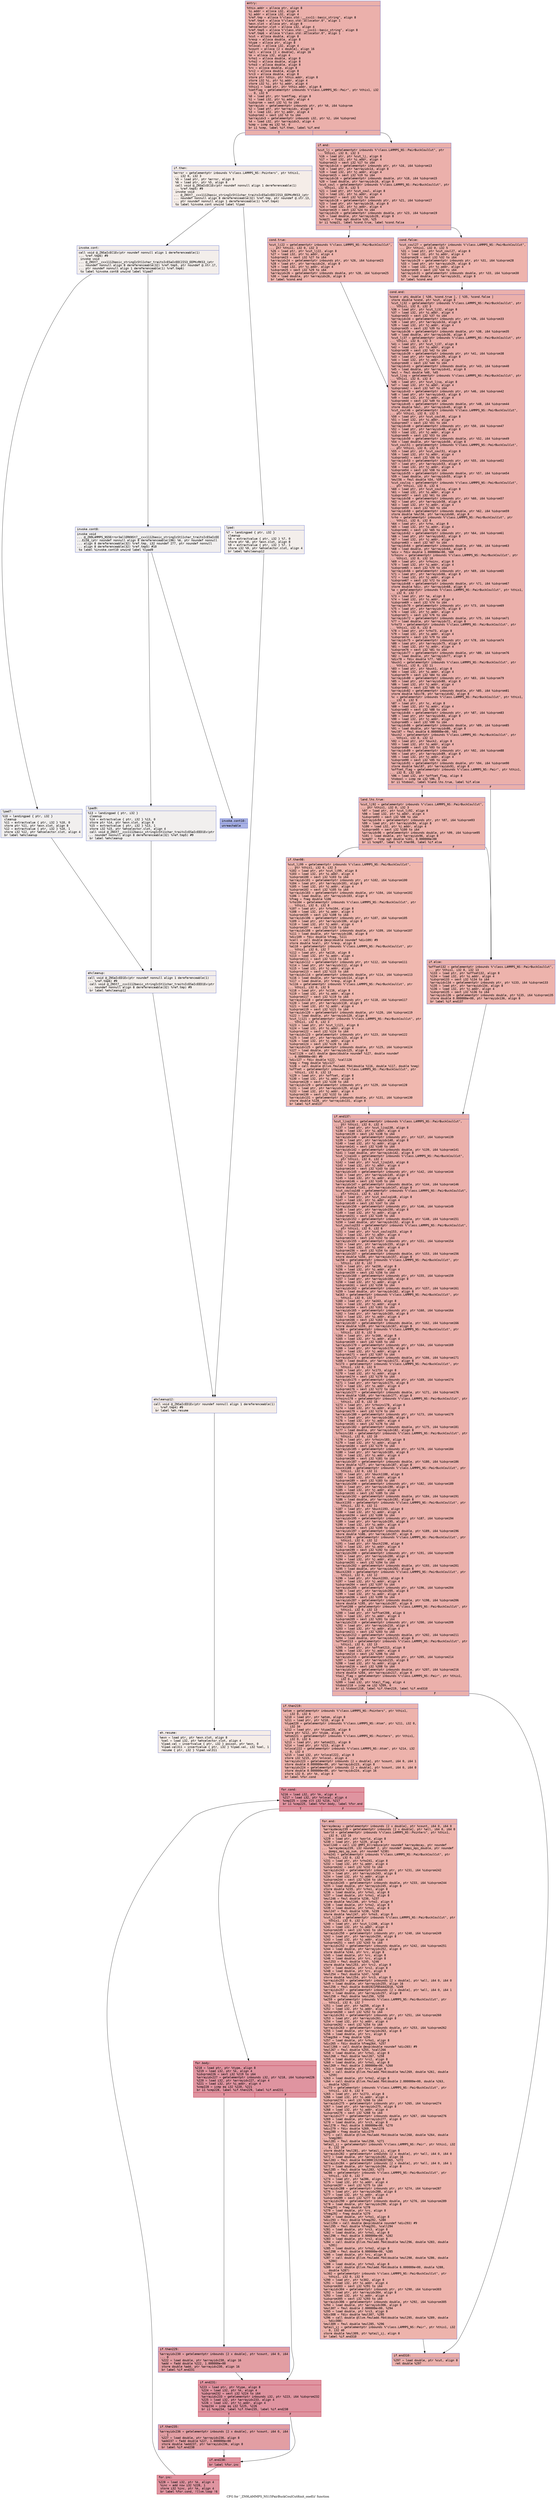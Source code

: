 digraph "CFG for '_ZN9LAMMPS_NS15PairBuckCoulCut8init_oneEii' function" {
	label="CFG for '_ZN9LAMMPS_NS15PairBuckCoulCut8init_oneEii' function";

	Node0x5558aab6a9c0 [shape=record,color="#3d50c3ff", style=filled, fillcolor="#d24b4070" fontname="Courier",label="{entry:\l|  %this.addr = alloca ptr, align 8\l  %i.addr = alloca i32, align 4\l  %j.addr = alloca i32, align 4\l  %ref.tmp = alloca %\"class.std::__cxx11::basic_string\", align 8\l  %ref.tmp4 = alloca %\"class.std::allocator.0\", align 1\l  %exn.slot = alloca ptr, align 8\l  %ehselector.slot = alloca i32, align 4\l  %ref.tmp5 = alloca %\"class.std::__cxx11::basic_string\", align 8\l  %ref.tmp6 = alloca %\"class.std::allocator.0\", align 1\l  %cut = alloca double, align 8\l  %rexp = alloca double, align 8\l  %type = alloca ptr, align 8\l  %nlocal = alloca i32, align 4\l  %count = alloca [2 x double], align 16\l  %all = alloca [2 x double], align 16\l  %k = alloca i32, align 4\l  %rho1 = alloca double, align 8\l  %rho2 = alloca double, align 8\l  %rho3 = alloca double, align 8\l  %rc = alloca double, align 8\l  %rc2 = alloca double, align 8\l  %rc3 = alloca double, align 8\l  store ptr %this, ptr %this.addr, align 8\l  store i32 %i, ptr %i.addr, align 4\l  store i32 %j, ptr %j.addr, align 4\l  %this1 = load ptr, ptr %this.addr, align 8\l  %setflag = getelementptr inbounds %\"class.LAMMPS_NS::Pair\", ptr %this1, i32\l... 0, i32 9\l  %0 = load ptr, ptr %setflag, align 8\l  %1 = load i32, ptr %i.addr, align 4\l  %idxprom = sext i32 %1 to i64\l  %arrayidx = getelementptr inbounds ptr, ptr %0, i64 %idxprom\l  %2 = load ptr, ptr %arrayidx, align 8\l  %3 = load i32, ptr %j.addr, align 4\l  %idxprom2 = sext i32 %3 to i64\l  %arrayidx3 = getelementptr inbounds i32, ptr %2, i64 %idxprom2\l  %4 = load i32, ptr %arrayidx3, align 4\l  %cmp = icmp eq i32 %4, 0\l  br i1 %cmp, label %if.then, label %if.end\l|{<s0>T|<s1>F}}"];
	Node0x5558aab6a9c0:s0 -> Node0x5558aab6c400[tooltip="entry -> if.then\nProbability 0.00%" ];
	Node0x5558aab6a9c0:s1 -> Node0x5558aab6c470[tooltip="entry -> if.end\nProbability 100.00%" ];
	Node0x5558aab6c400 [shape=record,color="#3d50c3ff", style=filled, fillcolor="#e8d6cc70" fontname="Courier",label="{if.then:\l|  %error = getelementptr inbounds %\"class.LAMMPS_NS::Pointers\", ptr %this1,\l... i32 0, i32 3\l  %5 = load ptr, ptr %error, align 8\l  %6 = load ptr, ptr %5, align 8\l  call void @_ZNSaIcEC1Ev(ptr noundef nonnull align 1 dereferenceable(1)\l... %ref.tmp4) #9\l  invoke void\l... @_ZNSt7__cxx1112basic_stringIcSt11char_traitsIcESaIcEEC2IS3_EEPKcRKS3_(ptr\l... noundef nonnull align 8 dereferenceable(32) %ref.tmp, ptr noundef @.str.13,\l... ptr noundef nonnull align 1 dereferenceable(1) %ref.tmp4)\l          to label %invoke.cont unwind label %lpad\l}"];
	Node0x5558aab6c400 -> Node0x5558aab6c8f0[tooltip="if.then -> invoke.cont\nProbability 50.00%" ];
	Node0x5558aab6c400 -> Node0x5558aab6c970[tooltip="if.then -> lpad\nProbability 50.00%" ];
	Node0x5558aab6c8f0 [shape=record,color="#3d50c3ff", style=filled, fillcolor="#e5d8d170" fontname="Courier",label="{invoke.cont:\l|  call void @_ZNSaIcEC1Ev(ptr noundef nonnull align 1 dereferenceable(1)\l... %ref.tmp6) #9\l  invoke void\l... @_ZNSt7__cxx1112basic_stringIcSt11char_traitsIcESaIcEEC2IS3_EEPKcRKS3_(ptr\l... noundef nonnull align 8 dereferenceable(32) %ref.tmp5, ptr noundef @.str.17,\l... ptr noundef nonnull align 1 dereferenceable(1) %ref.tmp6)\l          to label %invoke.cont8 unwind label %lpad7\l}"];
	Node0x5558aab6c8f0 -> Node0x5558aab6cc90[tooltip="invoke.cont -> invoke.cont8\nProbability 50.00%" ];
	Node0x5558aab6c8f0 -> Node0x5558aab6cce0[tooltip="invoke.cont -> lpad7\nProbability 50.00%" ];
	Node0x5558aab6cc90 [shape=record,color="#3d50c3ff", style=filled, fillcolor="#e0dbd870" fontname="Courier",label="{invoke.cont8:\l|  invoke void\l... @_ZN9LAMMPS_NS5Error3allERKNSt7__cxx1112basic_stringIcSt11char_traitsIcESaIcEE\l...EiS8_(ptr noundef nonnull align 8 dereferenceable(196) %6, ptr noundef nonnull\l... align 8 dereferenceable(32) %ref.tmp, i32 noundef 277, ptr noundef nonnull\l... align 8 dereferenceable(32) %ref.tmp5) #10\l          to label %invoke.cont10 unwind label %lpad9\l}"];
	Node0x5558aab6cc90 -> Node0x5558aab6cc40[tooltip="invoke.cont8 -> invoke.cont10\nProbability 0.00%" ];
	Node0x5558aab6cc90 -> Node0x5558aab6cfa0[tooltip="invoke.cont8 -> lpad9\nProbability 100.00%" ];
	Node0x5558aab6cc40 [shape=record,color="#3d50c3ff", style=filled, fillcolor="#3d50c370" fontname="Courier",label="{invoke.cont10:\l|  unreachable\l}"];
	Node0x5558aab6c970 [shape=record,color="#3d50c3ff", style=filled, fillcolor="#e5d8d170" fontname="Courier",label="{lpad:\l|  %7 = landingpad \{ ptr, i32 \}\l          cleanup\l  %8 = extractvalue \{ ptr, i32 \} %7, 0\l  store ptr %8, ptr %exn.slot, align 8\l  %9 = extractvalue \{ ptr, i32 \} %7, 1\l  store i32 %9, ptr %ehselector.slot, align 4\l  br label %ehcleanup12\l}"];
	Node0x5558aab6c970 -> Node0x5558aab6d560[tooltip="lpad -> ehcleanup12\nProbability 100.00%" ];
	Node0x5558aab6cce0 [shape=record,color="#3d50c3ff", style=filled, fillcolor="#e0dbd870" fontname="Courier",label="{lpad7:\l|  %10 = landingpad \{ ptr, i32 \}\l          cleanup\l  %11 = extractvalue \{ ptr, i32 \} %10, 0\l  store ptr %11, ptr %exn.slot, align 8\l  %12 = extractvalue \{ ptr, i32 \} %10, 1\l  store i32 %12, ptr %ehselector.slot, align 4\l  br label %ehcleanup\l}"];
	Node0x5558aab6cce0 -> Node0x5558aab6d8b0[tooltip="lpad7 -> ehcleanup\nProbability 100.00%" ];
	Node0x5558aab6cfa0 [shape=record,color="#3d50c3ff", style=filled, fillcolor="#e0dbd870" fontname="Courier",label="{lpad9:\l|  %13 = landingpad \{ ptr, i32 \}\l          cleanup\l  %14 = extractvalue \{ ptr, i32 \} %13, 0\l  store ptr %14, ptr %exn.slot, align 8\l  %15 = extractvalue \{ ptr, i32 \} %13, 1\l  store i32 %15, ptr %ehselector.slot, align 4\l  call void @_ZNSt7__cxx1112basic_stringIcSt11char_traitsIcESaIcEED1Ev(ptr\l... noundef nonnull align 8 dereferenceable(32) %ref.tmp5) #9\l  br label %ehcleanup\l}"];
	Node0x5558aab6cfa0 -> Node0x5558aab6d8b0[tooltip="lpad9 -> ehcleanup\nProbability 100.00%" ];
	Node0x5558aab6d8b0 [shape=record,color="#3d50c3ff", style=filled, fillcolor="#e5d8d170" fontname="Courier",label="{ehcleanup:\l|  call void @_ZNSaIcED1Ev(ptr noundef nonnull align 1 dereferenceable(1)\l... %ref.tmp6) #9\l  call void @_ZNSt7__cxx1112basic_stringIcSt11char_traitsIcESaIcEED1Ev(ptr\l... noundef nonnull align 8 dereferenceable(32) %ref.tmp) #9\l  br label %ehcleanup12\l}"];
	Node0x5558aab6d8b0 -> Node0x5558aab6d560[tooltip="ehcleanup -> ehcleanup12\nProbability 100.00%" ];
	Node0x5558aab6d560 [shape=record,color="#3d50c3ff", style=filled, fillcolor="#e8d6cc70" fontname="Courier",label="{ehcleanup12:\l|  call void @_ZNSaIcED1Ev(ptr noundef nonnull align 1 dereferenceable(1)\l... %ref.tmp4) #9\l  br label %eh.resume\l}"];
	Node0x5558aab6d560 -> Node0x5558aab6e160[tooltip="ehcleanup12 -> eh.resume\nProbability 100.00%" ];
	Node0x5558aab6c470 [shape=record,color="#3d50c3ff", style=filled, fillcolor="#d24b4070" fontname="Courier",label="{if.end:\l|  %cut_lj = getelementptr inbounds %\"class.LAMMPS_NS::PairBuckCoulCut\", ptr\l... %this1, i32 0, i32 3\l  %16 = load ptr, ptr %cut_lj, align 8\l  %17 = load i32, ptr %i.addr, align 4\l  %idxprom13 = sext i32 %17 to i64\l  %arrayidx14 = getelementptr inbounds ptr, ptr %16, i64 %idxprom13\l  %18 = load ptr, ptr %arrayidx14, align 8\l  %19 = load i32, ptr %j.addr, align 4\l  %idxprom15 = sext i32 %19 to i64\l  %arrayidx16 = getelementptr inbounds double, ptr %18, i64 %idxprom15\l  %20 = load double, ptr %arrayidx16, align 8\l  %cut_coul = getelementptr inbounds %\"class.LAMMPS_NS::PairBuckCoulCut\", ptr\l... %this1, i32 0, i32 5\l  %21 = load ptr, ptr %cut_coul, align 8\l  %22 = load i32, ptr %i.addr, align 4\l  %idxprom17 = sext i32 %22 to i64\l  %arrayidx18 = getelementptr inbounds ptr, ptr %21, i64 %idxprom17\l  %23 = load ptr, ptr %arrayidx18, align 8\l  %24 = load i32, ptr %j.addr, align 4\l  %idxprom19 = sext i32 %24 to i64\l  %arrayidx20 = getelementptr inbounds double, ptr %23, i64 %idxprom19\l  %25 = load double, ptr %arrayidx20, align 8\l  %cmp21 = fcmp ogt double %20, %25\l  br i1 %cmp21, label %cond.true, label %cond.false\l|{<s0>T|<s1>F}}"];
	Node0x5558aab6c470:s0 -> Node0x5558aab6f240[tooltip="if.end -> cond.true\nProbability 50.00%" ];
	Node0x5558aab6c470:s1 -> Node0x5558aab6f2c0[tooltip="if.end -> cond.false\nProbability 50.00%" ];
	Node0x5558aab6f240 [shape=record,color="#3d50c3ff", style=filled, fillcolor="#d8564670" fontname="Courier",label="{cond.true:\l|  %cut_lj22 = getelementptr inbounds %\"class.LAMMPS_NS::PairBuckCoulCut\",\l... ptr %this1, i32 0, i32 3\l  %26 = load ptr, ptr %cut_lj22, align 8\l  %27 = load i32, ptr %i.addr, align 4\l  %idxprom23 = sext i32 %27 to i64\l  %arrayidx24 = getelementptr inbounds ptr, ptr %26, i64 %idxprom23\l  %28 = load ptr, ptr %arrayidx24, align 8\l  %29 = load i32, ptr %j.addr, align 4\l  %idxprom25 = sext i32 %29 to i64\l  %arrayidx26 = getelementptr inbounds double, ptr %28, i64 %idxprom25\l  %30 = load double, ptr %arrayidx26, align 8\l  br label %cond.end\l}"];
	Node0x5558aab6f240 -> Node0x5558aab6fa40[tooltip="cond.true -> cond.end\nProbability 100.00%" ];
	Node0x5558aab6f2c0 [shape=record,color="#3d50c3ff", style=filled, fillcolor="#d8564670" fontname="Courier",label="{cond.false:\l|  %cut_coul27 = getelementptr inbounds %\"class.LAMMPS_NS::PairBuckCoulCut\",\l... ptr %this1, i32 0, i32 5\l  %31 = load ptr, ptr %cut_coul27, align 8\l  %32 = load i32, ptr %i.addr, align 4\l  %idxprom28 = sext i32 %32 to i64\l  %arrayidx29 = getelementptr inbounds ptr, ptr %31, i64 %idxprom28\l  %33 = load ptr, ptr %arrayidx29, align 8\l  %34 = load i32, ptr %j.addr, align 4\l  %idxprom30 = sext i32 %34 to i64\l  %arrayidx31 = getelementptr inbounds double, ptr %33, i64 %idxprom30\l  %35 = load double, ptr %arrayidx31, align 8\l  br label %cond.end\l}"];
	Node0x5558aab6f2c0 -> Node0x5558aab6fa40[tooltip="cond.false -> cond.end\nProbability 100.00%" ];
	Node0x5558aab6fa40 [shape=record,color="#3d50c3ff", style=filled, fillcolor="#d24b4070" fontname="Courier",label="{cond.end:\l|  %cond = phi double [ %30, %cond.true ], [ %35, %cond.false ]\l  store double %cond, ptr %cut, align 8\l  %cut_lj32 = getelementptr inbounds %\"class.LAMMPS_NS::PairBuckCoulCut\", ptr\l... %this1, i32 0, i32 3\l  %36 = load ptr, ptr %cut_lj32, align 8\l  %37 = load i32, ptr %i.addr, align 4\l  %idxprom33 = sext i32 %37 to i64\l  %arrayidx34 = getelementptr inbounds ptr, ptr %36, i64 %idxprom33\l  %38 = load ptr, ptr %arrayidx34, align 8\l  %39 = load i32, ptr %j.addr, align 4\l  %idxprom35 = sext i32 %39 to i64\l  %arrayidx36 = getelementptr inbounds double, ptr %38, i64 %idxprom35\l  %40 = load double, ptr %arrayidx36, align 8\l  %cut_lj37 = getelementptr inbounds %\"class.LAMMPS_NS::PairBuckCoulCut\", ptr\l... %this1, i32 0, i32 3\l  %41 = load ptr, ptr %cut_lj37, align 8\l  %42 = load i32, ptr %i.addr, align 4\l  %idxprom38 = sext i32 %42 to i64\l  %arrayidx39 = getelementptr inbounds ptr, ptr %41, i64 %idxprom38\l  %43 = load ptr, ptr %arrayidx39, align 8\l  %44 = load i32, ptr %j.addr, align 4\l  %idxprom40 = sext i32 %44 to i64\l  %arrayidx41 = getelementptr inbounds double, ptr %43, i64 %idxprom40\l  %45 = load double, ptr %arrayidx41, align 8\l  %mul = fmul double %40, %45\l  %cut_ljsq = getelementptr inbounds %\"class.LAMMPS_NS::PairBuckCoulCut\", ptr\l... %this1, i32 0, i32 4\l  %46 = load ptr, ptr %cut_ljsq, align 8\l  %47 = load i32, ptr %i.addr, align 4\l  %idxprom42 = sext i32 %47 to i64\l  %arrayidx43 = getelementptr inbounds ptr, ptr %46, i64 %idxprom42\l  %48 = load ptr, ptr %arrayidx43, align 8\l  %49 = load i32, ptr %j.addr, align 4\l  %idxprom44 = sext i32 %49 to i64\l  %arrayidx45 = getelementptr inbounds double, ptr %48, i64 %idxprom44\l  store double %mul, ptr %arrayidx45, align 8\l  %cut_coul46 = getelementptr inbounds %\"class.LAMMPS_NS::PairBuckCoulCut\",\l... ptr %this1, i32 0, i32 5\l  %50 = load ptr, ptr %cut_coul46, align 8\l  %51 = load i32, ptr %i.addr, align 4\l  %idxprom47 = sext i32 %51 to i64\l  %arrayidx48 = getelementptr inbounds ptr, ptr %50, i64 %idxprom47\l  %52 = load ptr, ptr %arrayidx48, align 8\l  %53 = load i32, ptr %j.addr, align 4\l  %idxprom49 = sext i32 %53 to i64\l  %arrayidx50 = getelementptr inbounds double, ptr %52, i64 %idxprom49\l  %54 = load double, ptr %arrayidx50, align 8\l  %cut_coul51 = getelementptr inbounds %\"class.LAMMPS_NS::PairBuckCoulCut\",\l... ptr %this1, i32 0, i32 5\l  %55 = load ptr, ptr %cut_coul51, align 8\l  %56 = load i32, ptr %i.addr, align 4\l  %idxprom52 = sext i32 %56 to i64\l  %arrayidx53 = getelementptr inbounds ptr, ptr %55, i64 %idxprom52\l  %57 = load ptr, ptr %arrayidx53, align 8\l  %58 = load i32, ptr %j.addr, align 4\l  %idxprom54 = sext i32 %58 to i64\l  %arrayidx55 = getelementptr inbounds double, ptr %57, i64 %idxprom54\l  %59 = load double, ptr %arrayidx55, align 8\l  %mul56 = fmul double %54, %59\l  %cut_coulsq = getelementptr inbounds %\"class.LAMMPS_NS::PairBuckCoulCut\",\l... ptr %this1, i32 0, i32 6\l  %60 = load ptr, ptr %cut_coulsq, align 8\l  %61 = load i32, ptr %i.addr, align 4\l  %idxprom57 = sext i32 %61 to i64\l  %arrayidx58 = getelementptr inbounds ptr, ptr %60, i64 %idxprom57\l  %62 = load ptr, ptr %arrayidx58, align 8\l  %63 = load i32, ptr %j.addr, align 4\l  %idxprom59 = sext i32 %63 to i64\l  %arrayidx60 = getelementptr inbounds double, ptr %62, i64 %idxprom59\l  store double %mul56, ptr %arrayidx60, align 8\l  %rho = getelementptr inbounds %\"class.LAMMPS_NS::PairBuckCoulCut\", ptr\l... %this1, i32 0, i32 8\l  %64 = load ptr, ptr %rho, align 8\l  %65 = load i32, ptr %i.addr, align 4\l  %idxprom61 = sext i32 %65 to i64\l  %arrayidx62 = getelementptr inbounds ptr, ptr %64, i64 %idxprom61\l  %66 = load ptr, ptr %arrayidx62, align 8\l  %67 = load i32, ptr %j.addr, align 4\l  %idxprom63 = sext i32 %67 to i64\l  %arrayidx64 = getelementptr inbounds double, ptr %66, i64 %idxprom63\l  %68 = load double, ptr %arrayidx64, align 8\l  %div = fdiv double 1.000000e+00, %68\l  %rhoinv = getelementptr inbounds %\"class.LAMMPS_NS::PairBuckCoulCut\", ptr\l... %this1, i32 0, i32 10\l  %69 = load ptr, ptr %rhoinv, align 8\l  %70 = load i32, ptr %i.addr, align 4\l  %idxprom65 = sext i32 %70 to i64\l  %arrayidx66 = getelementptr inbounds ptr, ptr %69, i64 %idxprom65\l  %71 = load ptr, ptr %arrayidx66, align 8\l  %72 = load i32, ptr %j.addr, align 4\l  %idxprom67 = sext i32 %72 to i64\l  %arrayidx68 = getelementptr inbounds double, ptr %71, i64 %idxprom67\l  store double %div, ptr %arrayidx68, align 8\l  %a = getelementptr inbounds %\"class.LAMMPS_NS::PairBuckCoulCut\", ptr %this1,\l... i32 0, i32 7\l  %73 = load ptr, ptr %a, align 8\l  %74 = load i32, ptr %i.addr, align 4\l  %idxprom69 = sext i32 %74 to i64\l  %arrayidx70 = getelementptr inbounds ptr, ptr %73, i64 %idxprom69\l  %75 = load ptr, ptr %arrayidx70, align 8\l  %76 = load i32, ptr %j.addr, align 4\l  %idxprom71 = sext i32 %76 to i64\l  %arrayidx72 = getelementptr inbounds double, ptr %75, i64 %idxprom71\l  %77 = load double, ptr %arrayidx72, align 8\l  %rho73 = getelementptr inbounds %\"class.LAMMPS_NS::PairBuckCoulCut\", ptr\l... %this1, i32 0, i32 8\l  %78 = load ptr, ptr %rho73, align 8\l  %79 = load i32, ptr %i.addr, align 4\l  %idxprom74 = sext i32 %79 to i64\l  %arrayidx75 = getelementptr inbounds ptr, ptr %78, i64 %idxprom74\l  %80 = load ptr, ptr %arrayidx75, align 8\l  %81 = load i32, ptr %j.addr, align 4\l  %idxprom76 = sext i32 %81 to i64\l  %arrayidx77 = getelementptr inbounds double, ptr %80, i64 %idxprom76\l  %82 = load double, ptr %arrayidx77, align 8\l  %div78 = fdiv double %77, %82\l  %buck1 = getelementptr inbounds %\"class.LAMMPS_NS::PairBuckCoulCut\", ptr\l... %this1, i32 0, i32 11\l  %83 = load ptr, ptr %buck1, align 8\l  %84 = load i32, ptr %i.addr, align 4\l  %idxprom79 = sext i32 %84 to i64\l  %arrayidx80 = getelementptr inbounds ptr, ptr %83, i64 %idxprom79\l  %85 = load ptr, ptr %arrayidx80, align 8\l  %86 = load i32, ptr %j.addr, align 4\l  %idxprom81 = sext i32 %86 to i64\l  %arrayidx82 = getelementptr inbounds double, ptr %85, i64 %idxprom81\l  store double %div78, ptr %arrayidx82, align 8\l  %c = getelementptr inbounds %\"class.LAMMPS_NS::PairBuckCoulCut\", ptr %this1,\l... i32 0, i32 9\l  %87 = load ptr, ptr %c, align 8\l  %88 = load i32, ptr %i.addr, align 4\l  %idxprom83 = sext i32 %88 to i64\l  %arrayidx84 = getelementptr inbounds ptr, ptr %87, i64 %idxprom83\l  %89 = load ptr, ptr %arrayidx84, align 8\l  %90 = load i32, ptr %j.addr, align 4\l  %idxprom85 = sext i32 %90 to i64\l  %arrayidx86 = getelementptr inbounds double, ptr %89, i64 %idxprom85\l  %91 = load double, ptr %arrayidx86, align 8\l  %mul87 = fmul double 6.000000e+00, %91\l  %buck2 = getelementptr inbounds %\"class.LAMMPS_NS::PairBuckCoulCut\", ptr\l... %this1, i32 0, i32 12\l  %92 = load ptr, ptr %buck2, align 8\l  %93 = load i32, ptr %i.addr, align 4\l  %idxprom88 = sext i32 %93 to i64\l  %arrayidx89 = getelementptr inbounds ptr, ptr %92, i64 %idxprom88\l  %94 = load ptr, ptr %arrayidx89, align 8\l  %95 = load i32, ptr %j.addr, align 4\l  %idxprom90 = sext i32 %95 to i64\l  %arrayidx91 = getelementptr inbounds double, ptr %94, i64 %idxprom90\l  store double %mul87, ptr %arrayidx91, align 8\l  %offset_flag = getelementptr inbounds %\"class.LAMMPS_NS::Pair\", ptr %this1,\l... i32 0, i32 105\l  %96 = load i32, ptr %offset_flag, align 8\l  %tobool = icmp ne i32 %96, 0\l  br i1 %tobool, label %land.lhs.true, label %if.else\l|{<s0>T|<s1>F}}"];
	Node0x5558aab6fa40:s0 -> Node0x5558aab71650[tooltip="cond.end -> land.lhs.true\nProbability 62.50%" ];
	Node0x5558aab6fa40:s1 -> Node0x5558aab716d0[tooltip="cond.end -> if.else\nProbability 37.50%" ];
	Node0x5558aab71650 [shape=record,color="#3d50c3ff", style=filled, fillcolor="#d6524470" fontname="Courier",label="{land.lhs.true:\l|  %cut_lj92 = getelementptr inbounds %\"class.LAMMPS_NS::PairBuckCoulCut\",\l... ptr %this1, i32 0, i32 3\l  %97 = load ptr, ptr %cut_lj92, align 8\l  %98 = load i32, ptr %i.addr, align 4\l  %idxprom93 = sext i32 %98 to i64\l  %arrayidx94 = getelementptr inbounds ptr, ptr %97, i64 %idxprom93\l  %99 = load ptr, ptr %arrayidx94, align 8\l  %100 = load i32, ptr %j.addr, align 4\l  %idxprom95 = sext i32 %100 to i64\l  %arrayidx96 = getelementptr inbounds double, ptr %99, i64 %idxprom95\l  %101 = load double, ptr %arrayidx96, align 8\l  %cmp97 = fcmp ogt double %101, 0.000000e+00\l  br i1 %cmp97, label %if.then98, label %if.else\l|{<s0>T|<s1>F}}"];
	Node0x5558aab71650:s0 -> Node0x5558aab779d0[tooltip="land.lhs.true -> if.then98\nProbability 50.00%" ];
	Node0x5558aab71650:s1 -> Node0x5558aab716d0[tooltip="land.lhs.true -> if.else\nProbability 50.00%" ];
	Node0x5558aab779d0 [shape=record,color="#3d50c3ff", style=filled, fillcolor="#dc5d4a70" fontname="Courier",label="{if.then98:\l|  %cut_lj99 = getelementptr inbounds %\"class.LAMMPS_NS::PairBuckCoulCut\",\l... ptr %this1, i32 0, i32 3\l  %102 = load ptr, ptr %cut_lj99, align 8\l  %103 = load i32, ptr %i.addr, align 4\l  %idxprom100 = sext i32 %103 to i64\l  %arrayidx101 = getelementptr inbounds ptr, ptr %102, i64 %idxprom100\l  %104 = load ptr, ptr %arrayidx101, align 8\l  %105 = load i32, ptr %j.addr, align 4\l  %idxprom102 = sext i32 %105 to i64\l  %arrayidx103 = getelementptr inbounds double, ptr %104, i64 %idxprom102\l  %106 = load double, ptr %arrayidx103, align 8\l  %fneg = fneg double %106\l  %rho104 = getelementptr inbounds %\"class.LAMMPS_NS::PairBuckCoulCut\", ptr\l... %this1, i32 0, i32 8\l  %107 = load ptr, ptr %rho104, align 8\l  %108 = load i32, ptr %i.addr, align 4\l  %idxprom105 = sext i32 %108 to i64\l  %arrayidx106 = getelementptr inbounds ptr, ptr %107, i64 %idxprom105\l  %109 = load ptr, ptr %arrayidx106, align 8\l  %110 = load i32, ptr %j.addr, align 4\l  %idxprom107 = sext i32 %110 to i64\l  %arrayidx108 = getelementptr inbounds double, ptr %109, i64 %idxprom107\l  %111 = load double, ptr %arrayidx108, align 8\l  %div109 = fdiv double %fneg, %111\l  %call = call double @exp(double noundef %div109) #9\l  store double %call, ptr %rexp, align 8\l  %a110 = getelementptr inbounds %\"class.LAMMPS_NS::PairBuckCoulCut\", ptr\l... %this1, i32 0, i32 7\l  %112 = load ptr, ptr %a110, align 8\l  %113 = load i32, ptr %i.addr, align 4\l  %idxprom111 = sext i32 %113 to i64\l  %arrayidx112 = getelementptr inbounds ptr, ptr %112, i64 %idxprom111\l  %114 = load ptr, ptr %arrayidx112, align 8\l  %115 = load i32, ptr %j.addr, align 4\l  %idxprom113 = sext i32 %115 to i64\l  %arrayidx114 = getelementptr inbounds double, ptr %114, i64 %idxprom113\l  %116 = load double, ptr %arrayidx114, align 8\l  %117 = load double, ptr %rexp, align 8\l  %c116 = getelementptr inbounds %\"class.LAMMPS_NS::PairBuckCoulCut\", ptr\l... %this1, i32 0, i32 9\l  %118 = load ptr, ptr %c116, align 8\l  %119 = load i32, ptr %i.addr, align 4\l  %idxprom117 = sext i32 %119 to i64\l  %arrayidx118 = getelementptr inbounds ptr, ptr %118, i64 %idxprom117\l  %120 = load ptr, ptr %arrayidx118, align 8\l  %121 = load i32, ptr %j.addr, align 4\l  %idxprom119 = sext i32 %121 to i64\l  %arrayidx120 = getelementptr inbounds double, ptr %120, i64 %idxprom119\l  %122 = load double, ptr %arrayidx120, align 8\l  %cut_lj121 = getelementptr inbounds %\"class.LAMMPS_NS::PairBuckCoulCut\", ptr\l... %this1, i32 0, i32 3\l  %123 = load ptr, ptr %cut_lj121, align 8\l  %124 = load i32, ptr %i.addr, align 4\l  %idxprom122 = sext i32 %124 to i64\l  %arrayidx123 = getelementptr inbounds ptr, ptr %123, i64 %idxprom122\l  %125 = load ptr, ptr %arrayidx123, align 8\l  %126 = load i32, ptr %j.addr, align 4\l  %idxprom124 = sext i32 %126 to i64\l  %arrayidx125 = getelementptr inbounds double, ptr %125, i64 %idxprom124\l  %127 = load double, ptr %arrayidx125, align 8\l  %call126 = call double @pow(double noundef %127, double noundef\l... 6.000000e+00) #9\l  %div127 = fdiv double %122, %call126\l  %neg = fneg double %div127\l  %128 = call double @llvm.fmuladd.f64(double %116, double %117, double %neg)\l  %offset = getelementptr inbounds %\"class.LAMMPS_NS::PairBuckCoulCut\", ptr\l... %this1, i32 0, i32 13\l  %129 = load ptr, ptr %offset, align 8\l  %130 = load i32, ptr %i.addr, align 4\l  %idxprom128 = sext i32 %130 to i64\l  %arrayidx129 = getelementptr inbounds ptr, ptr %129, i64 %idxprom128\l  %131 = load ptr, ptr %arrayidx129, align 8\l  %132 = load i32, ptr %j.addr, align 4\l  %idxprom130 = sext i32 %132 to i64\l  %arrayidx131 = getelementptr inbounds double, ptr %131, i64 %idxprom130\l  store double %128, ptr %arrayidx131, align 8\l  br label %if.end137\l}"];
	Node0x5558aab779d0 -> Node0x5558aab7a7d0[tooltip="if.then98 -> if.end137\nProbability 100.00%" ];
	Node0x5558aab716d0 [shape=record,color="#3d50c3ff", style=filled, fillcolor="#d6524470" fontname="Courier",label="{if.else:\l|  %offset132 = getelementptr inbounds %\"class.LAMMPS_NS::PairBuckCoulCut\",\l... ptr %this1, i32 0, i32 13\l  %133 = load ptr, ptr %offset132, align 8\l  %134 = load i32, ptr %i.addr, align 4\l  %idxprom133 = sext i32 %134 to i64\l  %arrayidx134 = getelementptr inbounds ptr, ptr %133, i64 %idxprom133\l  %135 = load ptr, ptr %arrayidx134, align 8\l  %136 = load i32, ptr %j.addr, align 4\l  %idxprom135 = sext i32 %136 to i64\l  %arrayidx136 = getelementptr inbounds double, ptr %135, i64 %idxprom135\l  store double 0.000000e+00, ptr %arrayidx136, align 8\l  br label %if.end137\l}"];
	Node0x5558aab716d0 -> Node0x5558aab7a7d0[tooltip="if.else -> if.end137\nProbability 100.00%" ];
	Node0x5558aab7a7d0 [shape=record,color="#3d50c3ff", style=filled, fillcolor="#d24b4070" fontname="Courier",label="{if.end137:\l|  %cut_ljsq138 = getelementptr inbounds %\"class.LAMMPS_NS::PairBuckCoulCut\",\l... ptr %this1, i32 0, i32 4\l  %137 = load ptr, ptr %cut_ljsq138, align 8\l  %138 = load i32, ptr %i.addr, align 4\l  %idxprom139 = sext i32 %138 to i64\l  %arrayidx140 = getelementptr inbounds ptr, ptr %137, i64 %idxprom139\l  %139 = load ptr, ptr %arrayidx140, align 8\l  %140 = load i32, ptr %j.addr, align 4\l  %idxprom141 = sext i32 %140 to i64\l  %arrayidx142 = getelementptr inbounds double, ptr %139, i64 %idxprom141\l  %141 = load double, ptr %arrayidx142, align 8\l  %cut_ljsq143 = getelementptr inbounds %\"class.LAMMPS_NS::PairBuckCoulCut\",\l... ptr %this1, i32 0, i32 4\l  %142 = load ptr, ptr %cut_ljsq143, align 8\l  %143 = load i32, ptr %j.addr, align 4\l  %idxprom144 = sext i32 %143 to i64\l  %arrayidx145 = getelementptr inbounds ptr, ptr %142, i64 %idxprom144\l  %144 = load ptr, ptr %arrayidx145, align 8\l  %145 = load i32, ptr %i.addr, align 4\l  %idxprom146 = sext i32 %145 to i64\l  %arrayidx147 = getelementptr inbounds double, ptr %144, i64 %idxprom146\l  store double %141, ptr %arrayidx147, align 8\l  %cut_coulsq148 = getelementptr inbounds %\"class.LAMMPS_NS::PairBuckCoulCut\",\l... ptr %this1, i32 0, i32 6\l  %146 = load ptr, ptr %cut_coulsq148, align 8\l  %147 = load i32, ptr %i.addr, align 4\l  %idxprom149 = sext i32 %147 to i64\l  %arrayidx150 = getelementptr inbounds ptr, ptr %146, i64 %idxprom149\l  %148 = load ptr, ptr %arrayidx150, align 8\l  %149 = load i32, ptr %j.addr, align 4\l  %idxprom151 = sext i32 %149 to i64\l  %arrayidx152 = getelementptr inbounds double, ptr %148, i64 %idxprom151\l  %150 = load double, ptr %arrayidx152, align 8\l  %cut_coulsq153 = getelementptr inbounds %\"class.LAMMPS_NS::PairBuckCoulCut\",\l... ptr %this1, i32 0, i32 6\l  %151 = load ptr, ptr %cut_coulsq153, align 8\l  %152 = load i32, ptr %j.addr, align 4\l  %idxprom154 = sext i32 %152 to i64\l  %arrayidx155 = getelementptr inbounds ptr, ptr %151, i64 %idxprom154\l  %153 = load ptr, ptr %arrayidx155, align 8\l  %154 = load i32, ptr %i.addr, align 4\l  %idxprom156 = sext i32 %154 to i64\l  %arrayidx157 = getelementptr inbounds double, ptr %153, i64 %idxprom156\l  store double %150, ptr %arrayidx157, align 8\l  %a158 = getelementptr inbounds %\"class.LAMMPS_NS::PairBuckCoulCut\", ptr\l... %this1, i32 0, i32 7\l  %155 = load ptr, ptr %a158, align 8\l  %156 = load i32, ptr %i.addr, align 4\l  %idxprom159 = sext i32 %156 to i64\l  %arrayidx160 = getelementptr inbounds ptr, ptr %155, i64 %idxprom159\l  %157 = load ptr, ptr %arrayidx160, align 8\l  %158 = load i32, ptr %j.addr, align 4\l  %idxprom161 = sext i32 %158 to i64\l  %arrayidx162 = getelementptr inbounds double, ptr %157, i64 %idxprom161\l  %159 = load double, ptr %arrayidx162, align 8\l  %a163 = getelementptr inbounds %\"class.LAMMPS_NS::PairBuckCoulCut\", ptr\l... %this1, i32 0, i32 7\l  %160 = load ptr, ptr %a163, align 8\l  %161 = load i32, ptr %j.addr, align 4\l  %idxprom164 = sext i32 %161 to i64\l  %arrayidx165 = getelementptr inbounds ptr, ptr %160, i64 %idxprom164\l  %162 = load ptr, ptr %arrayidx165, align 8\l  %163 = load i32, ptr %i.addr, align 4\l  %idxprom166 = sext i32 %163 to i64\l  %arrayidx167 = getelementptr inbounds double, ptr %162, i64 %idxprom166\l  store double %159, ptr %arrayidx167, align 8\l  %c168 = getelementptr inbounds %\"class.LAMMPS_NS::PairBuckCoulCut\", ptr\l... %this1, i32 0, i32 9\l  %164 = load ptr, ptr %c168, align 8\l  %165 = load i32, ptr %i.addr, align 4\l  %idxprom169 = sext i32 %165 to i64\l  %arrayidx170 = getelementptr inbounds ptr, ptr %164, i64 %idxprom169\l  %166 = load ptr, ptr %arrayidx170, align 8\l  %167 = load i32, ptr %j.addr, align 4\l  %idxprom171 = sext i32 %167 to i64\l  %arrayidx172 = getelementptr inbounds double, ptr %166, i64 %idxprom171\l  %168 = load double, ptr %arrayidx172, align 8\l  %c173 = getelementptr inbounds %\"class.LAMMPS_NS::PairBuckCoulCut\", ptr\l... %this1, i32 0, i32 9\l  %169 = load ptr, ptr %c173, align 8\l  %170 = load i32, ptr %j.addr, align 4\l  %idxprom174 = sext i32 %170 to i64\l  %arrayidx175 = getelementptr inbounds ptr, ptr %169, i64 %idxprom174\l  %171 = load ptr, ptr %arrayidx175, align 8\l  %172 = load i32, ptr %i.addr, align 4\l  %idxprom176 = sext i32 %172 to i64\l  %arrayidx177 = getelementptr inbounds double, ptr %171, i64 %idxprom176\l  store double %168, ptr %arrayidx177, align 8\l  %rhoinv178 = getelementptr inbounds %\"class.LAMMPS_NS::PairBuckCoulCut\", ptr\l... %this1, i32 0, i32 10\l  %173 = load ptr, ptr %rhoinv178, align 8\l  %174 = load i32, ptr %i.addr, align 4\l  %idxprom179 = sext i32 %174 to i64\l  %arrayidx180 = getelementptr inbounds ptr, ptr %173, i64 %idxprom179\l  %175 = load ptr, ptr %arrayidx180, align 8\l  %176 = load i32, ptr %j.addr, align 4\l  %idxprom181 = sext i32 %176 to i64\l  %arrayidx182 = getelementptr inbounds double, ptr %175, i64 %idxprom181\l  %177 = load double, ptr %arrayidx182, align 8\l  %rhoinv183 = getelementptr inbounds %\"class.LAMMPS_NS::PairBuckCoulCut\", ptr\l... %this1, i32 0, i32 10\l  %178 = load ptr, ptr %rhoinv183, align 8\l  %179 = load i32, ptr %j.addr, align 4\l  %idxprom184 = sext i32 %179 to i64\l  %arrayidx185 = getelementptr inbounds ptr, ptr %178, i64 %idxprom184\l  %180 = load ptr, ptr %arrayidx185, align 8\l  %181 = load i32, ptr %i.addr, align 4\l  %idxprom186 = sext i32 %181 to i64\l  %arrayidx187 = getelementptr inbounds double, ptr %180, i64 %idxprom186\l  store double %177, ptr %arrayidx187, align 8\l  %buck1188 = getelementptr inbounds %\"class.LAMMPS_NS::PairBuckCoulCut\", ptr\l... %this1, i32 0, i32 11\l  %182 = load ptr, ptr %buck1188, align 8\l  %183 = load i32, ptr %i.addr, align 4\l  %idxprom189 = sext i32 %183 to i64\l  %arrayidx190 = getelementptr inbounds ptr, ptr %182, i64 %idxprom189\l  %184 = load ptr, ptr %arrayidx190, align 8\l  %185 = load i32, ptr %j.addr, align 4\l  %idxprom191 = sext i32 %185 to i64\l  %arrayidx192 = getelementptr inbounds double, ptr %184, i64 %idxprom191\l  %186 = load double, ptr %arrayidx192, align 8\l  %buck1193 = getelementptr inbounds %\"class.LAMMPS_NS::PairBuckCoulCut\", ptr\l... %this1, i32 0, i32 11\l  %187 = load ptr, ptr %buck1193, align 8\l  %188 = load i32, ptr %j.addr, align 4\l  %idxprom194 = sext i32 %188 to i64\l  %arrayidx195 = getelementptr inbounds ptr, ptr %187, i64 %idxprom194\l  %189 = load ptr, ptr %arrayidx195, align 8\l  %190 = load i32, ptr %i.addr, align 4\l  %idxprom196 = sext i32 %190 to i64\l  %arrayidx197 = getelementptr inbounds double, ptr %189, i64 %idxprom196\l  store double %186, ptr %arrayidx197, align 8\l  %buck2198 = getelementptr inbounds %\"class.LAMMPS_NS::PairBuckCoulCut\", ptr\l... %this1, i32 0, i32 12\l  %191 = load ptr, ptr %buck2198, align 8\l  %192 = load i32, ptr %i.addr, align 4\l  %idxprom199 = sext i32 %192 to i64\l  %arrayidx200 = getelementptr inbounds ptr, ptr %191, i64 %idxprom199\l  %193 = load ptr, ptr %arrayidx200, align 8\l  %194 = load i32, ptr %j.addr, align 4\l  %idxprom201 = sext i32 %194 to i64\l  %arrayidx202 = getelementptr inbounds double, ptr %193, i64 %idxprom201\l  %195 = load double, ptr %arrayidx202, align 8\l  %buck2203 = getelementptr inbounds %\"class.LAMMPS_NS::PairBuckCoulCut\", ptr\l... %this1, i32 0, i32 12\l  %196 = load ptr, ptr %buck2203, align 8\l  %197 = load i32, ptr %j.addr, align 4\l  %idxprom204 = sext i32 %197 to i64\l  %arrayidx205 = getelementptr inbounds ptr, ptr %196, i64 %idxprom204\l  %198 = load ptr, ptr %arrayidx205, align 8\l  %199 = load i32, ptr %i.addr, align 4\l  %idxprom206 = sext i32 %199 to i64\l  %arrayidx207 = getelementptr inbounds double, ptr %198, i64 %idxprom206\l  store double %195, ptr %arrayidx207, align 8\l  %offset208 = getelementptr inbounds %\"class.LAMMPS_NS::PairBuckCoulCut\", ptr\l... %this1, i32 0, i32 13\l  %200 = load ptr, ptr %offset208, align 8\l  %201 = load i32, ptr %i.addr, align 4\l  %idxprom209 = sext i32 %201 to i64\l  %arrayidx210 = getelementptr inbounds ptr, ptr %200, i64 %idxprom209\l  %202 = load ptr, ptr %arrayidx210, align 8\l  %203 = load i32, ptr %j.addr, align 4\l  %idxprom211 = sext i32 %203 to i64\l  %arrayidx212 = getelementptr inbounds double, ptr %202, i64 %idxprom211\l  %204 = load double, ptr %arrayidx212, align 8\l  %offset213 = getelementptr inbounds %\"class.LAMMPS_NS::PairBuckCoulCut\", ptr\l... %this1, i32 0, i32 13\l  %205 = load ptr, ptr %offset213, align 8\l  %206 = load i32, ptr %j.addr, align 4\l  %idxprom214 = sext i32 %206 to i64\l  %arrayidx215 = getelementptr inbounds ptr, ptr %205, i64 %idxprom214\l  %207 = load ptr, ptr %arrayidx215, align 8\l  %208 = load i32, ptr %i.addr, align 4\l  %idxprom216 = sext i32 %208 to i64\l  %arrayidx217 = getelementptr inbounds double, ptr %207, i64 %idxprom216\l  store double %204, ptr %arrayidx217, align 8\l  %tail_flag = getelementptr inbounds %\"class.LAMMPS_NS::Pair\", ptr %this1,\l... i32 0, i32 36\l  %209 = load i32, ptr %tail_flag, align 4\l  %tobool218 = icmp ne i32 %209, 0\l  br i1 %tobool218, label %if.then219, label %if.end310\l|{<s0>T|<s1>F}}"];
	Node0x5558aab7a7d0:s0 -> Node0x5558aab83400[tooltip="if.end137 -> if.then219\nProbability 62.50%" ];
	Node0x5558aab7a7d0:s1 -> Node0x5558aab83480[tooltip="if.end137 -> if.end310\nProbability 37.50%" ];
	Node0x5558aab83400 [shape=record,color="#3d50c3ff", style=filled, fillcolor="#d6524470" fontname="Courier",label="{if.then219:\l|  %atom = getelementptr inbounds %\"class.LAMMPS_NS::Pointers\", ptr %this1,\l... i32 0, i32 6\l  %210 = load ptr, ptr %atom, align 8\l  %211 = load ptr, ptr %210, align 8\l  %type220 = getelementptr inbounds %\"class.LAMMPS_NS::Atom\", ptr %211, i32 0,\l... i32 34\l  %212 = load ptr, ptr %type220, align 8\l  store ptr %212, ptr %type, align 8\l  %atom221 = getelementptr inbounds %\"class.LAMMPS_NS::Pointers\", ptr %this1,\l... i32 0, i32 6\l  %213 = load ptr, ptr %atom221, align 8\l  %214 = load ptr, ptr %213, align 8\l  %nlocal222 = getelementptr inbounds %\"class.LAMMPS_NS::Atom\", ptr %214, i32\l... 0, i32 4\l  %215 = load i32, ptr %nlocal222, align 8\l  store i32 %215, ptr %nlocal, align 4\l  %arrayidx223 = getelementptr inbounds [2 x double], ptr %count, i64 0, i64 1\l  store double 0.000000e+00, ptr %arrayidx223, align 8\l  %arrayidx224 = getelementptr inbounds [2 x double], ptr %count, i64 0, i64 0\l  store double 0.000000e+00, ptr %arrayidx224, align 16\l  store i32 0, ptr %k, align 4\l  br label %for.cond\l}"];
	Node0x5558aab83400 -> Node0x5558aab84140[tooltip="if.then219 -> for.cond\nProbability 100.00%" ];
	Node0x5558aab84140 [shape=record,color="#b70d28ff", style=filled, fillcolor="#b70d2870" fontname="Courier",label="{for.cond:\l|  %216 = load i32, ptr %k, align 4\l  %217 = load i32, ptr %nlocal, align 4\l  %cmp225 = icmp slt i32 %216, %217\l  br i1 %cmp225, label %for.body, label %for.end\l|{<s0>T|<s1>F}}"];
	Node0x5558aab84140:s0 -> Node0x5558aab843e0[tooltip="for.cond -> for.body\nProbability 96.88%" ];
	Node0x5558aab84140:s1 -> Node0x5558aab84460[tooltip="for.cond -> for.end\nProbability 3.12%" ];
	Node0x5558aab843e0 [shape=record,color="#b70d28ff", style=filled, fillcolor="#b70d2870" fontname="Courier",label="{for.body:\l|  %218 = load ptr, ptr %type, align 8\l  %219 = load i32, ptr %k, align 4\l  %idxprom226 = sext i32 %219 to i64\l  %arrayidx227 = getelementptr inbounds i32, ptr %218, i64 %idxprom226\l  %220 = load i32, ptr %arrayidx227, align 4\l  %221 = load i32, ptr %i.addr, align 4\l  %cmp228 = icmp eq i32 %220, %221\l  br i1 %cmp228, label %if.then229, label %if.end231\l|{<s0>T|<s1>F}}"];
	Node0x5558aab843e0:s0 -> Node0x5558aab84a00[tooltip="for.body -> if.then229\nProbability 50.00%" ];
	Node0x5558aab843e0:s1 -> Node0x5558aab84a80[tooltip="for.body -> if.end231\nProbability 50.00%" ];
	Node0x5558aab84a00 [shape=record,color="#3d50c3ff", style=filled, fillcolor="#be242e70" fontname="Courier",label="{if.then229:\l|  %arrayidx230 = getelementptr inbounds [2 x double], ptr %count, i64 0, i64\l... 0\l  %222 = load double, ptr %arrayidx230, align 16\l  %add = fadd double %222, 1.000000e+00\l  store double %add, ptr %arrayidx230, align 16\l  br label %if.end231\l}"];
	Node0x5558aab84a00 -> Node0x5558aab84a80[tooltip="if.then229 -> if.end231\nProbability 100.00%" ];
	Node0x5558aab84a80 [shape=record,color="#b70d28ff", style=filled, fillcolor="#b70d2870" fontname="Courier",label="{if.end231:\l|  %223 = load ptr, ptr %type, align 8\l  %224 = load i32, ptr %k, align 4\l  %idxprom232 = sext i32 %224 to i64\l  %arrayidx233 = getelementptr inbounds i32, ptr %223, i64 %idxprom232\l  %225 = load i32, ptr %arrayidx233, align 4\l  %226 = load i32, ptr %j.addr, align 4\l  %cmp234 = icmp eq i32 %225, %226\l  br i1 %cmp234, label %if.then235, label %if.end238\l|{<s0>T|<s1>F}}"];
	Node0x5558aab84a80:s0 -> Node0x5558aab85360[tooltip="if.end231 -> if.then235\nProbability 50.00%" ];
	Node0x5558aab84a80:s1 -> Node0x5558aab853e0[tooltip="if.end231 -> if.end238\nProbability 50.00%" ];
	Node0x5558aab85360 [shape=record,color="#3d50c3ff", style=filled, fillcolor="#be242e70" fontname="Courier",label="{if.then235:\l|  %arrayidx236 = getelementptr inbounds [2 x double], ptr %count, i64 0, i64\l... 1\l  %227 = load double, ptr %arrayidx236, align 8\l  %add237 = fadd double %227, 1.000000e+00\l  store double %add237, ptr %arrayidx236, align 8\l  br label %if.end238\l}"];
	Node0x5558aab85360 -> Node0x5558aab853e0[tooltip="if.then235 -> if.end238\nProbability 100.00%" ];
	Node0x5558aab853e0 [shape=record,color="#b70d28ff", style=filled, fillcolor="#b70d2870" fontname="Courier",label="{if.end238:\l|  br label %for.inc\l}"];
	Node0x5558aab853e0 -> Node0x5558aab85840[tooltip="if.end238 -> for.inc\nProbability 100.00%" ];
	Node0x5558aab85840 [shape=record,color="#b70d28ff", style=filled, fillcolor="#b70d2870" fontname="Courier",label="{for.inc:\l|  %228 = load i32, ptr %k, align 4\l  %inc = add nsw i32 %228, 1\l  store i32 %inc, ptr %k, align 4\l  br label %for.cond, !llvm.loop !6\l}"];
	Node0x5558aab85840 -> Node0x5558aab84140[tooltip="for.inc -> for.cond\nProbability 100.00%" ];
	Node0x5558aab84460 [shape=record,color="#3d50c3ff", style=filled, fillcolor="#d6524470" fontname="Courier",label="{for.end:\l|  %arraydecay = getelementptr inbounds [2 x double], ptr %count, i64 0, i64 0\l  %arraydecay239 = getelementptr inbounds [2 x double], ptr %all, i64 0, i64 0\l  %world = getelementptr inbounds %\"class.LAMMPS_NS::Pointers\", ptr %this1,\l... i32 0, i32 16\l  %229 = load ptr, ptr %world, align 8\l  %230 = load ptr, ptr %229, align 8\l  %call240 = call i32 @MPI_Allreduce(ptr noundef %arraydecay, ptr noundef\l... %arraydecay239, i32 noundef 2, ptr noundef @ompi_mpi_double, ptr noundef\l... @ompi_mpi_op_sum, ptr noundef %230)\l  %rho241 = getelementptr inbounds %\"class.LAMMPS_NS::PairBuckCoulCut\", ptr\l... %this1, i32 0, i32 8\l  %231 = load ptr, ptr %rho241, align 8\l  %232 = load i32, ptr %i.addr, align 4\l  %idxprom242 = sext i32 %232 to i64\l  %arrayidx243 = getelementptr inbounds ptr, ptr %231, i64 %idxprom242\l  %233 = load ptr, ptr %arrayidx243, align 8\l  %234 = load i32, ptr %j.addr, align 4\l  %idxprom244 = sext i32 %234 to i64\l  %arrayidx245 = getelementptr inbounds double, ptr %233, i64 %idxprom244\l  %235 = load double, ptr %arrayidx245, align 8\l  store double %235, ptr %rho1, align 8\l  %236 = load double, ptr %rho1, align 8\l  %237 = load double, ptr %rho1, align 8\l  %mul246 = fmul double %236, %237\l  store double %mul246, ptr %rho2, align 8\l  %238 = load double, ptr %rho2, align 8\l  %239 = load double, ptr %rho1, align 8\l  %mul247 = fmul double %238, %239\l  store double %mul247, ptr %rho3, align 8\l  %cut_lj248 = getelementptr inbounds %\"class.LAMMPS_NS::PairBuckCoulCut\", ptr\l... %this1, i32 0, i32 3\l  %240 = load ptr, ptr %cut_lj248, align 8\l  %241 = load i32, ptr %i.addr, align 4\l  %idxprom249 = sext i32 %241 to i64\l  %arrayidx250 = getelementptr inbounds ptr, ptr %240, i64 %idxprom249\l  %242 = load ptr, ptr %arrayidx250, align 8\l  %243 = load i32, ptr %j.addr, align 4\l  %idxprom251 = sext i32 %243 to i64\l  %arrayidx252 = getelementptr inbounds double, ptr %242, i64 %idxprom251\l  %244 = load double, ptr %arrayidx252, align 8\l  store double %244, ptr %rc, align 8\l  %245 = load double, ptr %rc, align 8\l  %246 = load double, ptr %rc, align 8\l  %mul253 = fmul double %245, %246\l  store double %mul253, ptr %rc2, align 8\l  %247 = load double, ptr %rc2, align 8\l  %248 = load double, ptr %rc, align 8\l  %mul254 = fmul double %247, %248\l  store double %mul254, ptr %rc3, align 8\l  %arrayidx255 = getelementptr inbounds [2 x double], ptr %all, i64 0, i64 0\l  %249 = load double, ptr %arrayidx255, align 16\l  %mul256 = fmul double 0x401921FB54442D18, %249\l  %arrayidx257 = getelementptr inbounds [2 x double], ptr %all, i64 0, i64 1\l  %250 = load double, ptr %arrayidx257, align 8\l  %mul258 = fmul double %mul256, %250\l  %a259 = getelementptr inbounds %\"class.LAMMPS_NS::PairBuckCoulCut\", ptr\l... %this1, i32 0, i32 7\l  %251 = load ptr, ptr %a259, align 8\l  %252 = load i32, ptr %i.addr, align 4\l  %idxprom260 = sext i32 %252 to i64\l  %arrayidx261 = getelementptr inbounds ptr, ptr %251, i64 %idxprom260\l  %253 = load ptr, ptr %arrayidx261, align 8\l  %254 = load i32, ptr %j.addr, align 4\l  %idxprom262 = sext i32 %254 to i64\l  %arrayidx263 = getelementptr inbounds double, ptr %253, i64 %idxprom262\l  %255 = load double, ptr %arrayidx263, align 8\l  %256 = load double, ptr %rc, align 8\l  %fneg264 = fneg double %256\l  %257 = load double, ptr %rho1, align 8\l  %div265 = fdiv double %fneg264, %257\l  %call266 = call double @exp(double noundef %div265) #9\l  %mul267 = fmul double %255, %call266\l  %258 = load double, ptr %rho1, align 8\l  %mul268 = fmul double %mul267, %258\l  %259 = load double, ptr %rc2, align 8\l  %260 = load double, ptr %rho1, align 8\l  %mul269 = fmul double 2.000000e+00, %260\l  %261 = load double, ptr %rc, align 8\l  %262 = call double @llvm.fmuladd.f64(double %mul269, double %261, double\l... %259)\l  %263 = load double, ptr %rho2, align 8\l  %264 = call double @llvm.fmuladd.f64(double 2.000000e+00, double %263,\l... double %262)\l  %c273 = getelementptr inbounds %\"class.LAMMPS_NS::PairBuckCoulCut\", ptr\l... %this1, i32 0, i32 9\l  %265 = load ptr, ptr %c273, align 8\l  %266 = load i32, ptr %i.addr, align 4\l  %idxprom274 = sext i32 %266 to i64\l  %arrayidx275 = getelementptr inbounds ptr, ptr %265, i64 %idxprom274\l  %267 = load ptr, ptr %arrayidx275, align 8\l  %268 = load i32, ptr %j.addr, align 4\l  %idxprom276 = sext i32 %268 to i64\l  %arrayidx277 = getelementptr inbounds double, ptr %267, i64 %idxprom276\l  %269 = load double, ptr %arrayidx277, align 8\l  %270 = load double, ptr %rc3, align 8\l  %mul278 = fmul double 3.000000e+00, %270\l  %div279 = fdiv double %269, %mul278\l  %neg280 = fneg double %div279\l  %271 = call double @llvm.fmuladd.f64(double %mul268, double %264, double\l... %neg280)\l  %mul281 = fmul double %mul258, %271\l  %etail_ij = getelementptr inbounds %\"class.LAMMPS_NS::Pair\", ptr %this1, i32\l... 0, i32 39\l  store double %mul281, ptr %etail_ij, align 8\l  %arrayidx282 = getelementptr inbounds [2 x double], ptr %all, i64 0, i64 0\l  %272 = load double, ptr %arrayidx282, align 16\l  %mul283 = fmul double 0xC000C152382D7365, %272\l  %arrayidx284 = getelementptr inbounds [2 x double], ptr %all, i64 0, i64 1\l  %273 = load double, ptr %arrayidx284, align 8\l  %mul285 = fmul double %mul283, %273\l  %a286 = getelementptr inbounds %\"class.LAMMPS_NS::PairBuckCoulCut\", ptr\l... %this1, i32 0, i32 7\l  %274 = load ptr, ptr %a286, align 8\l  %275 = load i32, ptr %i.addr, align 4\l  %idxprom287 = sext i32 %275 to i64\l  %arrayidx288 = getelementptr inbounds ptr, ptr %274, i64 %idxprom287\l  %276 = load ptr, ptr %arrayidx288, align 8\l  %277 = load i32, ptr %j.addr, align 4\l  %idxprom289 = sext i32 %277 to i64\l  %arrayidx290 = getelementptr inbounds double, ptr %276, i64 %idxprom289\l  %278 = load double, ptr %arrayidx290, align 8\l  %fneg291 = fneg double %278\l  %279 = load double, ptr %rc, align 8\l  %fneg292 = fneg double %279\l  %280 = load double, ptr %rho1, align 8\l  %div293 = fdiv double %fneg292, %280\l  %call294 = call double @exp(double noundef %div293) #9\l  %mul295 = fmul double %fneg291, %call294\l  %281 = load double, ptr %rc3, align 8\l  %282 = load double, ptr %rho1, align 8\l  %mul296 = fmul double 3.000000e+00, %282\l  %283 = load double, ptr %rc2, align 8\l  %284 = call double @llvm.fmuladd.f64(double %mul296, double %283, double\l... %281)\l  %285 = load double, ptr %rho2, align 8\l  %mul298 = fmul double 6.000000e+00, %285\l  %286 = load double, ptr %rc, align 8\l  %287 = call double @llvm.fmuladd.f64(double %mul298, double %286, double\l... %284)\l  %288 = load double, ptr %rho3, align 8\l  %289 = call double @llvm.fmuladd.f64(double 6.000000e+00, double %288,\l... double %287)\l  %c302 = getelementptr inbounds %\"class.LAMMPS_NS::PairBuckCoulCut\", ptr\l... %this1, i32 0, i32 9\l  %290 = load ptr, ptr %c302, align 8\l  %291 = load i32, ptr %i.addr, align 4\l  %idxprom303 = sext i32 %291 to i64\l  %arrayidx304 = getelementptr inbounds ptr, ptr %290, i64 %idxprom303\l  %292 = load ptr, ptr %arrayidx304, align 8\l  %293 = load i32, ptr %j.addr, align 4\l  %idxprom305 = sext i32 %293 to i64\l  %arrayidx306 = getelementptr inbounds double, ptr %292, i64 %idxprom305\l  %294 = load double, ptr %arrayidx306, align 8\l  %mul307 = fmul double 2.000000e+00, %294\l  %295 = load double, ptr %rc3, align 8\l  %div308 = fdiv double %mul307, %295\l  %296 = call double @llvm.fmuladd.f64(double %mul295, double %289, double\l... %div308)\l  %mul309 = fmul double %mul285, %296\l  %ptail_ij = getelementptr inbounds %\"class.LAMMPS_NS::Pair\", ptr %this1, i32\l... 0, i32 40\l  store double %mul309, ptr %ptail_ij, align 8\l  br label %if.end310\l}"];
	Node0x5558aab84460 -> Node0x5558aab83480[tooltip="for.end -> if.end310\nProbability 100.00%" ];
	Node0x5558aab83480 [shape=record,color="#3d50c3ff", style=filled, fillcolor="#d24b4070" fontname="Courier",label="{if.end310:\l|  %297 = load double, ptr %cut, align 8\l  ret double %297\l}"];
	Node0x5558aab6e160 [shape=record,color="#3d50c3ff", style=filled, fillcolor="#e8d6cc70" fontname="Courier",label="{eh.resume:\l|  %exn = load ptr, ptr %exn.slot, align 8\l  %sel = load i32, ptr %ehselector.slot, align 4\l  %lpad.val = insertvalue \{ ptr, i32 \} poison, ptr %exn, 0\l  %lpad.val311 = insertvalue \{ ptr, i32 \} %lpad.val, i32 %sel, 1\l  resume \{ ptr, i32 \} %lpad.val311\l}"];
}
